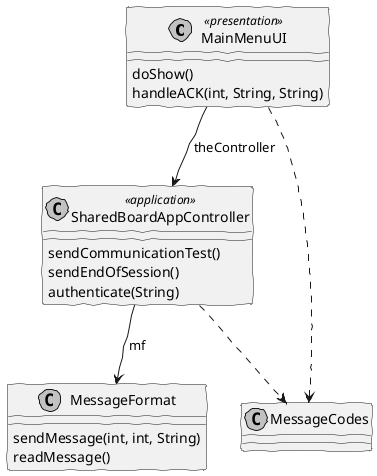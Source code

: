 @startuml
'http://plantuml.com/skinparam.html
skinparam handwritten true
skinparam monochrome true
skinparam packageStyle rect
skinparam defaultFontName FG Virgil
skinparam shadowing false


class MainMenuUI <<presentation>>
class SharedBoardAppController <<application>>
class MessageFormat
class MessageCodes


MainMenuUI --> SharedBoardAppController: theController
SharedBoardAppController --> MessageFormat: mf
MainMenuUI ..> MessageCodes
SharedBoardAppController ..> MessageCodes

MainMenuUI : doShow()
MainMenuUI : handleACK(int, String, String)
SharedBoardAppController : sendCommunicationTest()
SharedBoardAppController : sendEndOfSession()
SharedBoardAppController : authenticate(String)
MessageFormat : sendMessage(int, int, String)
MessageFormat : readMessage()

@enduml